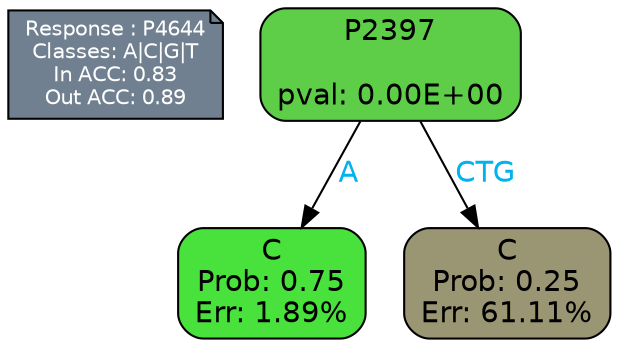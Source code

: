 digraph Tree {
node [shape=box, style="filled, rounded", color="black", fontname=helvetica] ;
graph [ranksep=equally, splines=polylines, bgcolor=transparent, dpi=600] ;
edge [fontname=helvetica] ;
LEGEND [label="Response : P4644
Classes: A|C|G|T
In ACC: 0.83
Out ACC: 0.89
",shape=note,align=left,style=filled,fillcolor="slategray",fontcolor="white",fontsize=10];1 [label="P2397

pval: 0.00E+00", fillcolor="#5ece49"] ;
2 [label="C
Prob: 0.75
Err: 1.89%", fillcolor="#49e13c"] ;
3 [label="C
Prob: 0.25
Err: 61.11%", fillcolor="#9a9572"] ;
1 -> 2 [label="A",fontcolor=deepskyblue2] ;
1 -> 3 [label="CTG",fontcolor=deepskyblue2] ;
{rank = same; 2;3;}{rank = same; LEGEND;1;}}